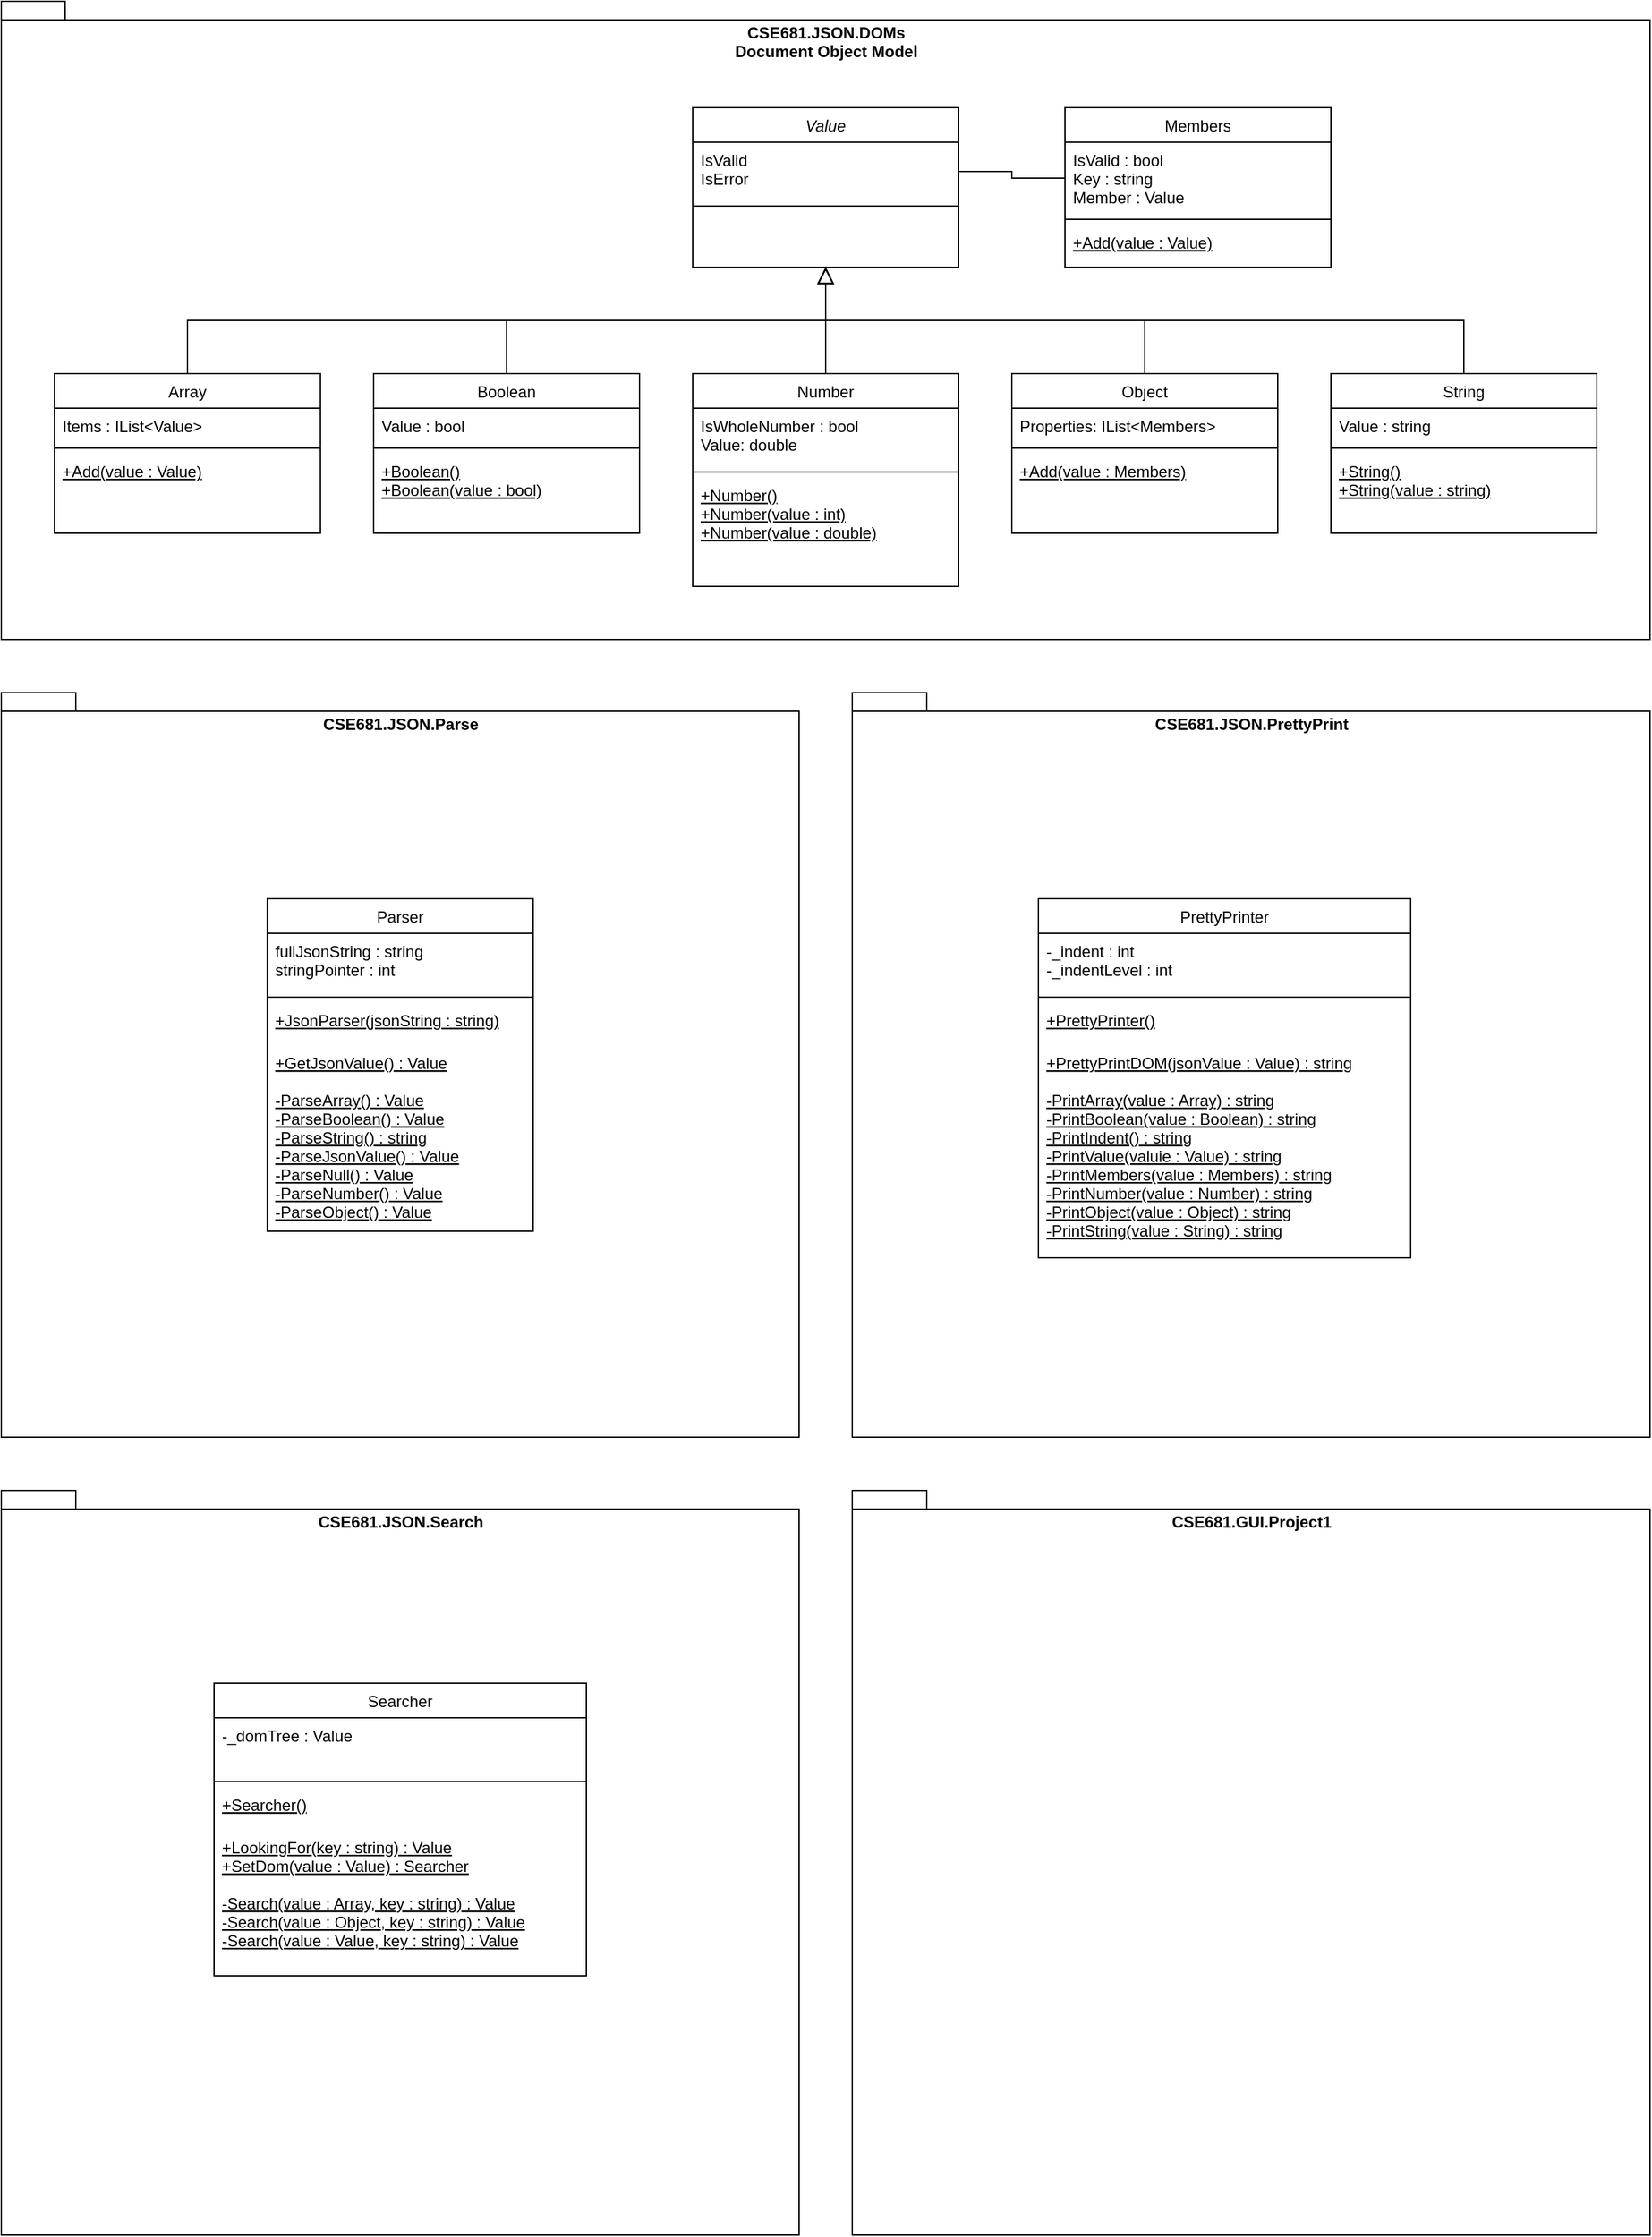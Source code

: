 <mxfile version="16.4.5" type="github">
  <diagram id="C5RBs43oDa-KdzZeNtuy" name="Page-1">
    <mxGraphModel dx="1497" dy="827" grid="1" gridSize="10" guides="1" tooltips="1" connect="1" arrows="1" fold="1" page="1" pageScale="1" pageWidth="827" pageHeight="1169" math="0" shadow="0">
      <root>
        <mxCell id="WIyWlLk6GJQsqaUBKTNV-0" />
        <mxCell id="WIyWlLk6GJQsqaUBKTNV-1" parent="WIyWlLk6GJQsqaUBKTNV-0" />
        <mxCell id="sfLdlahzWvJpNxIBfHya-31" value="CSE681.JSON.DOMs&lt;div&gt;&lt;span&gt;Document Object Model&lt;/span&gt;&lt;/div&gt;" style="shape=folder;fontStyle=1;spacingTop=10;tabWidth=40;tabHeight=14;tabPosition=left;html=1;align=center;horizontal=1;verticalAlign=top;" vertex="1" parent="WIyWlLk6GJQsqaUBKTNV-1">
          <mxGeometry x="320" y="80" width="1240" height="480" as="geometry" />
        </mxCell>
        <mxCell id="zkfFHV4jXpPFQw0GAbJ--0" value="Value" style="swimlane;fontStyle=2;align=center;verticalAlign=top;childLayout=stackLayout;horizontal=1;startSize=26;horizontalStack=0;resizeParent=1;resizeLast=0;collapsible=1;marginBottom=0;rounded=0;shadow=0;strokeWidth=1;" parent="WIyWlLk6GJQsqaUBKTNV-1" vertex="1">
          <mxGeometry x="840" y="160" width="200" height="120" as="geometry">
            <mxRectangle x="230" y="140" width="160" height="26" as="alternateBounds" />
          </mxGeometry>
        </mxCell>
        <mxCell id="zkfFHV4jXpPFQw0GAbJ--1" value="IsValid&#xa;IsError" style="text;align=left;verticalAlign=top;spacingLeft=4;spacingRight=4;overflow=hidden;rotatable=0;points=[[0,0.5],[1,0.5]];portConstraint=eastwest;" parent="zkfFHV4jXpPFQw0GAbJ--0" vertex="1">
          <mxGeometry y="26" width="200" height="44" as="geometry" />
        </mxCell>
        <mxCell id="zkfFHV4jXpPFQw0GAbJ--4" value="" style="line;html=1;strokeWidth=1;align=left;verticalAlign=middle;spacingTop=-1;spacingLeft=3;spacingRight=3;rotatable=0;labelPosition=right;points=[];portConstraint=eastwest;" parent="zkfFHV4jXpPFQw0GAbJ--0" vertex="1">
          <mxGeometry y="70" width="200" height="8" as="geometry" />
        </mxCell>
        <mxCell id="zkfFHV4jXpPFQw0GAbJ--6" value="Array" style="swimlane;fontStyle=0;align=center;verticalAlign=top;childLayout=stackLayout;horizontal=1;startSize=26;horizontalStack=0;resizeParent=1;resizeLast=0;collapsible=1;marginBottom=0;rounded=0;shadow=0;strokeWidth=1;" parent="WIyWlLk6GJQsqaUBKTNV-1" vertex="1">
          <mxGeometry x="360" y="360" width="200" height="120" as="geometry">
            <mxRectangle x="130" y="380" width="160" height="26" as="alternateBounds" />
          </mxGeometry>
        </mxCell>
        <mxCell id="zkfFHV4jXpPFQw0GAbJ--7" value="Items : IList&lt;Value&gt;" style="text;align=left;verticalAlign=top;spacingLeft=4;spacingRight=4;overflow=hidden;rotatable=0;points=[[0,0.5],[1,0.5]];portConstraint=eastwest;" parent="zkfFHV4jXpPFQw0GAbJ--6" vertex="1">
          <mxGeometry y="26" width="200" height="26" as="geometry" />
        </mxCell>
        <mxCell id="zkfFHV4jXpPFQw0GAbJ--9" value="" style="line;html=1;strokeWidth=1;align=left;verticalAlign=middle;spacingTop=-1;spacingLeft=3;spacingRight=3;rotatable=0;labelPosition=right;points=[];portConstraint=eastwest;" parent="zkfFHV4jXpPFQw0GAbJ--6" vertex="1">
          <mxGeometry y="52" width="200" height="8" as="geometry" />
        </mxCell>
        <mxCell id="zkfFHV4jXpPFQw0GAbJ--10" value="+Add(value : Value)" style="text;align=left;verticalAlign=top;spacingLeft=4;spacingRight=4;overflow=hidden;rotatable=0;points=[[0,0.5],[1,0.5]];portConstraint=eastwest;fontStyle=4" parent="zkfFHV4jXpPFQw0GAbJ--6" vertex="1">
          <mxGeometry y="60" width="200" height="26" as="geometry" />
        </mxCell>
        <mxCell id="zkfFHV4jXpPFQw0GAbJ--12" value="" style="endArrow=block;endSize=10;endFill=0;shadow=0;strokeWidth=1;rounded=0;edgeStyle=elbowEdgeStyle;elbow=vertical;" parent="WIyWlLk6GJQsqaUBKTNV-1" source="zkfFHV4jXpPFQw0GAbJ--6" target="zkfFHV4jXpPFQw0GAbJ--0" edge="1">
          <mxGeometry width="160" relative="1" as="geometry">
            <mxPoint x="840" y="203" as="sourcePoint" />
            <mxPoint x="840" y="203" as="targetPoint" />
          </mxGeometry>
        </mxCell>
        <mxCell id="zkfFHV4jXpPFQw0GAbJ--16" value="" style="endArrow=block;endSize=10;endFill=0;shadow=0;strokeWidth=1;rounded=0;edgeStyle=elbowEdgeStyle;elbow=vertical;exitX=0.5;exitY=0;exitDx=0;exitDy=0;" parent="WIyWlLk6GJQsqaUBKTNV-1" source="sfLdlahzWvJpNxIBfHya-0" target="zkfFHV4jXpPFQw0GAbJ--0" edge="1">
          <mxGeometry width="160" relative="1" as="geometry">
            <mxPoint x="1050" y="360" as="sourcePoint" />
            <mxPoint x="950" y="271" as="targetPoint" />
          </mxGeometry>
        </mxCell>
        <mxCell id="sfLdlahzWvJpNxIBfHya-0" value="Boolean" style="swimlane;fontStyle=0;align=center;verticalAlign=top;childLayout=stackLayout;horizontal=1;startSize=26;horizontalStack=0;resizeParent=1;resizeLast=0;collapsible=1;marginBottom=0;rounded=0;shadow=0;strokeWidth=1;" vertex="1" parent="WIyWlLk6GJQsqaUBKTNV-1">
          <mxGeometry x="600" y="360" width="200" height="120" as="geometry">
            <mxRectangle x="130" y="380" width="160" height="26" as="alternateBounds" />
          </mxGeometry>
        </mxCell>
        <mxCell id="sfLdlahzWvJpNxIBfHya-1" value="Value : bool" style="text;align=left;verticalAlign=top;spacingLeft=4;spacingRight=4;overflow=hidden;rotatable=0;points=[[0,0.5],[1,0.5]];portConstraint=eastwest;" vertex="1" parent="sfLdlahzWvJpNxIBfHya-0">
          <mxGeometry y="26" width="200" height="26" as="geometry" />
        </mxCell>
        <mxCell id="sfLdlahzWvJpNxIBfHya-2" value="" style="line;html=1;strokeWidth=1;align=left;verticalAlign=middle;spacingTop=-1;spacingLeft=3;spacingRight=3;rotatable=0;labelPosition=right;points=[];portConstraint=eastwest;" vertex="1" parent="sfLdlahzWvJpNxIBfHya-0">
          <mxGeometry y="52" width="200" height="8" as="geometry" />
        </mxCell>
        <mxCell id="sfLdlahzWvJpNxIBfHya-3" value="+Boolean()&#xa;+Boolean(value : bool)" style="text;align=left;verticalAlign=top;spacingLeft=4;spacingRight=4;overflow=hidden;rotatable=0;points=[[0,0.5],[1,0.5]];portConstraint=eastwest;fontStyle=4" vertex="1" parent="sfLdlahzWvJpNxIBfHya-0">
          <mxGeometry y="60" width="200" height="40" as="geometry" />
        </mxCell>
        <mxCell id="sfLdlahzWvJpNxIBfHya-4" value="Members" style="swimlane;fontStyle=0;align=center;verticalAlign=top;childLayout=stackLayout;horizontal=1;startSize=26;horizontalStack=0;resizeParent=1;resizeLast=0;collapsible=1;marginBottom=0;rounded=0;shadow=0;strokeWidth=1;" vertex="1" parent="WIyWlLk6GJQsqaUBKTNV-1">
          <mxGeometry x="1120" y="160" width="200" height="120" as="geometry">
            <mxRectangle x="130" y="380" width="160" height="26" as="alternateBounds" />
          </mxGeometry>
        </mxCell>
        <mxCell id="sfLdlahzWvJpNxIBfHya-5" value="IsValid : bool &#xa;Key : string&#xa;Member : Value&#xa;" style="text;align=left;verticalAlign=top;spacingLeft=4;spacingRight=4;overflow=hidden;rotatable=0;points=[[0,0.5],[1,0.5]];portConstraint=eastwest;" vertex="1" parent="sfLdlahzWvJpNxIBfHya-4">
          <mxGeometry y="26" width="200" height="54" as="geometry" />
        </mxCell>
        <mxCell id="sfLdlahzWvJpNxIBfHya-6" value="" style="line;html=1;strokeWidth=1;align=left;verticalAlign=middle;spacingTop=-1;spacingLeft=3;spacingRight=3;rotatable=0;labelPosition=right;points=[];portConstraint=eastwest;" vertex="1" parent="sfLdlahzWvJpNxIBfHya-4">
          <mxGeometry y="80" width="200" height="8" as="geometry" />
        </mxCell>
        <mxCell id="sfLdlahzWvJpNxIBfHya-7" value="+Add(value : Value)" style="text;align=left;verticalAlign=top;spacingLeft=4;spacingRight=4;overflow=hidden;rotatable=0;points=[[0,0.5],[1,0.5]];portConstraint=eastwest;fontStyle=4" vertex="1" parent="sfLdlahzWvJpNxIBfHya-4">
          <mxGeometry y="88" width="200" height="26" as="geometry" />
        </mxCell>
        <mxCell id="sfLdlahzWvJpNxIBfHya-13" value="Number" style="swimlane;fontStyle=0;align=center;verticalAlign=top;childLayout=stackLayout;horizontal=1;startSize=26;horizontalStack=0;resizeParent=1;resizeLast=0;collapsible=1;marginBottom=0;rounded=0;shadow=0;strokeWidth=1;" vertex="1" parent="WIyWlLk6GJQsqaUBKTNV-1">
          <mxGeometry x="840" y="360" width="200" height="160" as="geometry">
            <mxRectangle x="130" y="380" width="160" height="26" as="alternateBounds" />
          </mxGeometry>
        </mxCell>
        <mxCell id="sfLdlahzWvJpNxIBfHya-14" value="IsWholeNumber : bool&#xa;Value: double" style="text;align=left;verticalAlign=top;spacingLeft=4;spacingRight=4;overflow=hidden;rotatable=0;points=[[0,0.5],[1,0.5]];portConstraint=eastwest;" vertex="1" parent="sfLdlahzWvJpNxIBfHya-13">
          <mxGeometry y="26" width="200" height="44" as="geometry" />
        </mxCell>
        <mxCell id="sfLdlahzWvJpNxIBfHya-15" value="" style="line;html=1;strokeWidth=1;align=left;verticalAlign=middle;spacingTop=-1;spacingLeft=3;spacingRight=3;rotatable=0;labelPosition=right;points=[];portConstraint=eastwest;" vertex="1" parent="sfLdlahzWvJpNxIBfHya-13">
          <mxGeometry y="70" width="200" height="8" as="geometry" />
        </mxCell>
        <mxCell id="sfLdlahzWvJpNxIBfHya-16" value="+Number()&#xa;+Number(value : int)&#xa;+Number(value : double)" style="text;align=left;verticalAlign=top;spacingLeft=4;spacingRight=4;overflow=hidden;rotatable=0;points=[[0,0.5],[1,0.5]];portConstraint=eastwest;fontStyle=4" vertex="1" parent="sfLdlahzWvJpNxIBfHya-13">
          <mxGeometry y="78" width="200" height="60" as="geometry" />
        </mxCell>
        <mxCell id="sfLdlahzWvJpNxIBfHya-19" value="Object" style="swimlane;fontStyle=0;align=center;verticalAlign=top;childLayout=stackLayout;horizontal=1;startSize=26;horizontalStack=0;resizeParent=1;resizeLast=0;collapsible=1;marginBottom=0;rounded=0;shadow=0;strokeWidth=1;" vertex="1" parent="WIyWlLk6GJQsqaUBKTNV-1">
          <mxGeometry x="1080" y="360" width="200" height="120" as="geometry">
            <mxRectangle x="130" y="380" width="160" height="26" as="alternateBounds" />
          </mxGeometry>
        </mxCell>
        <mxCell id="sfLdlahzWvJpNxIBfHya-20" value="Properties: IList&lt;Members&gt;" style="text;align=left;verticalAlign=top;spacingLeft=4;spacingRight=4;overflow=hidden;rotatable=0;points=[[0,0.5],[1,0.5]];portConstraint=eastwest;" vertex="1" parent="sfLdlahzWvJpNxIBfHya-19">
          <mxGeometry y="26" width="200" height="26" as="geometry" />
        </mxCell>
        <mxCell id="sfLdlahzWvJpNxIBfHya-21" value="" style="line;html=1;strokeWidth=1;align=left;verticalAlign=middle;spacingTop=-1;spacingLeft=3;spacingRight=3;rotatable=0;labelPosition=right;points=[];portConstraint=eastwest;" vertex="1" parent="sfLdlahzWvJpNxIBfHya-19">
          <mxGeometry y="52" width="200" height="8" as="geometry" />
        </mxCell>
        <mxCell id="sfLdlahzWvJpNxIBfHya-22" value="+Add(value : Members)" style="text;align=left;verticalAlign=top;spacingLeft=4;spacingRight=4;overflow=hidden;rotatable=0;points=[[0,0.5],[1,0.5]];portConstraint=eastwest;fontStyle=4" vertex="1" parent="sfLdlahzWvJpNxIBfHya-19">
          <mxGeometry y="60" width="200" height="26" as="geometry" />
        </mxCell>
        <mxCell id="sfLdlahzWvJpNxIBfHya-23" value="String" style="swimlane;fontStyle=0;align=center;verticalAlign=top;childLayout=stackLayout;horizontal=1;startSize=26;horizontalStack=0;resizeParent=1;resizeLast=0;collapsible=1;marginBottom=0;rounded=0;shadow=0;strokeWidth=1;" vertex="1" parent="WIyWlLk6GJQsqaUBKTNV-1">
          <mxGeometry x="1320" y="360" width="200" height="120" as="geometry">
            <mxRectangle x="130" y="380" width="160" height="26" as="alternateBounds" />
          </mxGeometry>
        </mxCell>
        <mxCell id="sfLdlahzWvJpNxIBfHya-24" value="Value : string" style="text;align=left;verticalAlign=top;spacingLeft=4;spacingRight=4;overflow=hidden;rotatable=0;points=[[0,0.5],[1,0.5]];portConstraint=eastwest;" vertex="1" parent="sfLdlahzWvJpNxIBfHya-23">
          <mxGeometry y="26" width="200" height="26" as="geometry" />
        </mxCell>
        <mxCell id="sfLdlahzWvJpNxIBfHya-25" value="" style="line;html=1;strokeWidth=1;align=left;verticalAlign=middle;spacingTop=-1;spacingLeft=3;spacingRight=3;rotatable=0;labelPosition=right;points=[];portConstraint=eastwest;" vertex="1" parent="sfLdlahzWvJpNxIBfHya-23">
          <mxGeometry y="52" width="200" height="8" as="geometry" />
        </mxCell>
        <mxCell id="sfLdlahzWvJpNxIBfHya-26" value="+String()&#xa;+String(value : string)" style="text;align=left;verticalAlign=top;spacingLeft=4;spacingRight=4;overflow=hidden;rotatable=0;points=[[0,0.5],[1,0.5]];portConstraint=eastwest;fontStyle=4" vertex="1" parent="sfLdlahzWvJpNxIBfHya-23">
          <mxGeometry y="60" width="200" height="40" as="geometry" />
        </mxCell>
        <mxCell id="sfLdlahzWvJpNxIBfHya-27" value="" style="endArrow=block;endSize=10;endFill=0;shadow=0;strokeWidth=1;rounded=0;edgeStyle=elbowEdgeStyle;elbow=vertical;exitX=0.5;exitY=0;exitDx=0;exitDy=0;entryX=0.5;entryY=1;entryDx=0;entryDy=0;" edge="1" parent="WIyWlLk6GJQsqaUBKTNV-1" source="sfLdlahzWvJpNxIBfHya-13" target="zkfFHV4jXpPFQw0GAbJ--0">
          <mxGeometry width="160" relative="1" as="geometry">
            <mxPoint x="1050" y="370" as="sourcePoint" />
            <mxPoint x="950" y="268" as="targetPoint" />
          </mxGeometry>
        </mxCell>
        <mxCell id="sfLdlahzWvJpNxIBfHya-28" value="" style="endArrow=block;endSize=10;endFill=0;shadow=0;strokeWidth=1;rounded=0;edgeStyle=elbowEdgeStyle;elbow=vertical;exitX=0.5;exitY=0;exitDx=0;exitDy=0;entryX=0.5;entryY=1;entryDx=0;entryDy=0;" edge="1" parent="WIyWlLk6GJQsqaUBKTNV-1" source="sfLdlahzWvJpNxIBfHya-19" target="zkfFHV4jXpPFQw0GAbJ--0">
          <mxGeometry width="160" relative="1" as="geometry">
            <mxPoint x="1060" y="380" as="sourcePoint" />
            <mxPoint x="960" y="278" as="targetPoint" />
          </mxGeometry>
        </mxCell>
        <mxCell id="sfLdlahzWvJpNxIBfHya-29" value="" style="endArrow=block;endSize=10;endFill=0;shadow=0;strokeWidth=1;rounded=0;edgeStyle=elbowEdgeStyle;elbow=vertical;exitX=0.5;exitY=0;exitDx=0;exitDy=0;entryX=0.5;entryY=1;entryDx=0;entryDy=0;" edge="1" parent="WIyWlLk6GJQsqaUBKTNV-1" source="sfLdlahzWvJpNxIBfHya-23" target="zkfFHV4jXpPFQw0GAbJ--0">
          <mxGeometry width="160" relative="1" as="geometry">
            <mxPoint x="1070" y="390" as="sourcePoint" />
            <mxPoint x="970" y="288" as="targetPoint" />
          </mxGeometry>
        </mxCell>
        <mxCell id="sfLdlahzWvJpNxIBfHya-30" style="edgeStyle=orthogonalEdgeStyle;rounded=0;orthogonalLoop=1;jettySize=auto;html=1;exitX=0;exitY=0.5;exitDx=0;exitDy=0;entryX=1;entryY=0.5;entryDx=0;entryDy=0;endArrow=none;endFill=0;" edge="1" parent="WIyWlLk6GJQsqaUBKTNV-1" source="sfLdlahzWvJpNxIBfHya-5" target="zkfFHV4jXpPFQw0GAbJ--1">
          <mxGeometry relative="1" as="geometry">
            <mxPoint x="1520" y="185" as="sourcePoint" />
          </mxGeometry>
        </mxCell>
        <mxCell id="sfLdlahzWvJpNxIBfHya-32" value="CSE681.JSON.&lt;span&gt;Parse&lt;/span&gt;" style="shape=folder;fontStyle=1;spacingTop=10;tabWidth=40;tabHeight=14;tabPosition=left;html=1;align=center;horizontal=1;verticalAlign=top;" vertex="1" parent="WIyWlLk6GJQsqaUBKTNV-1">
          <mxGeometry x="320" y="600" width="600" height="560" as="geometry" />
        </mxCell>
        <mxCell id="sfLdlahzWvJpNxIBfHya-33" value="Parser" style="swimlane;fontStyle=0;align=center;verticalAlign=top;childLayout=stackLayout;horizontal=1;startSize=26;horizontalStack=0;resizeParent=1;resizeLast=0;collapsible=1;marginBottom=0;rounded=0;shadow=0;strokeWidth=1;" vertex="1" parent="WIyWlLk6GJQsqaUBKTNV-1">
          <mxGeometry x="520" y="755" width="200" height="250" as="geometry">
            <mxRectangle x="130" y="380" width="160" height="26" as="alternateBounds" />
          </mxGeometry>
        </mxCell>
        <mxCell id="sfLdlahzWvJpNxIBfHya-34" value="fullJsonString : string&#xa;stringPointer : int" style="text;align=left;verticalAlign=top;spacingLeft=4;spacingRight=4;overflow=hidden;rotatable=0;points=[[0,0.5],[1,0.5]];portConstraint=eastwest;" vertex="1" parent="sfLdlahzWvJpNxIBfHya-33">
          <mxGeometry y="26" width="200" height="44" as="geometry" />
        </mxCell>
        <mxCell id="sfLdlahzWvJpNxIBfHya-35" value="" style="line;html=1;strokeWidth=1;align=left;verticalAlign=middle;spacingTop=-1;spacingLeft=3;spacingRight=3;rotatable=0;labelPosition=right;points=[];portConstraint=eastwest;" vertex="1" parent="sfLdlahzWvJpNxIBfHya-33">
          <mxGeometry y="70" width="200" height="8" as="geometry" />
        </mxCell>
        <mxCell id="sfLdlahzWvJpNxIBfHya-36" value="+JsonParser(jsonString : string)" style="text;align=left;verticalAlign=top;spacingLeft=4;spacingRight=4;overflow=hidden;rotatable=0;points=[[0,0.5],[1,0.5]];portConstraint=eastwest;fontStyle=4" vertex="1" parent="sfLdlahzWvJpNxIBfHya-33">
          <mxGeometry y="78" width="200" height="32" as="geometry" />
        </mxCell>
        <mxCell id="sfLdlahzWvJpNxIBfHya-37" value="+GetJsonValue() : Value&#xa;&#xa;-ParseArray() : Value&#xa;-ParseBoolean() : Value&#xa;-ParseString() : string&#xa;-ParseJsonValue() : Value&#xa;-ParseNull() : Value&#xa;-ParseNumber() : Value&#xa;-ParseObject() : Value&#xa;" style="text;align=left;verticalAlign=top;spacingLeft=4;spacingRight=4;overflow=hidden;rotatable=0;points=[[0,0.5],[1,0.5]];portConstraint=eastwest;fontStyle=4" vertex="1" parent="sfLdlahzWvJpNxIBfHya-33">
          <mxGeometry y="110" width="200" height="140" as="geometry" />
        </mxCell>
        <mxCell id="sfLdlahzWvJpNxIBfHya-38" value="CSE681.JSON.&lt;span&gt;PrettyPrint&lt;/span&gt;" style="shape=folder;fontStyle=1;spacingTop=10;tabWidth=40;tabHeight=14;tabPosition=left;html=1;align=center;horizontal=1;verticalAlign=top;" vertex="1" parent="WIyWlLk6GJQsqaUBKTNV-1">
          <mxGeometry x="960" y="600" width="600" height="560" as="geometry" />
        </mxCell>
        <mxCell id="sfLdlahzWvJpNxIBfHya-39" value="PrettyPrinter" style="swimlane;fontStyle=0;align=center;verticalAlign=top;childLayout=stackLayout;horizontal=1;startSize=26;horizontalStack=0;resizeParent=1;resizeLast=0;collapsible=1;marginBottom=0;rounded=0;shadow=0;strokeWidth=1;" vertex="1" parent="WIyWlLk6GJQsqaUBKTNV-1">
          <mxGeometry x="1100" y="755" width="280" height="270" as="geometry">
            <mxRectangle x="130" y="380" width="160" height="26" as="alternateBounds" />
          </mxGeometry>
        </mxCell>
        <mxCell id="sfLdlahzWvJpNxIBfHya-40" value="-_indent : int&#xa;-_indentLevel : int" style="text;align=left;verticalAlign=top;spacingLeft=4;spacingRight=4;overflow=hidden;rotatable=0;points=[[0,0.5],[1,0.5]];portConstraint=eastwest;" vertex="1" parent="sfLdlahzWvJpNxIBfHya-39">
          <mxGeometry y="26" width="280" height="44" as="geometry" />
        </mxCell>
        <mxCell id="sfLdlahzWvJpNxIBfHya-41" value="" style="line;html=1;strokeWidth=1;align=left;verticalAlign=middle;spacingTop=-1;spacingLeft=3;spacingRight=3;rotatable=0;labelPosition=right;points=[];portConstraint=eastwest;" vertex="1" parent="sfLdlahzWvJpNxIBfHya-39">
          <mxGeometry y="70" width="280" height="8" as="geometry" />
        </mxCell>
        <mxCell id="sfLdlahzWvJpNxIBfHya-42" value="+PrettyPrinter()" style="text;align=left;verticalAlign=top;spacingLeft=4;spacingRight=4;overflow=hidden;rotatable=0;points=[[0,0.5],[1,0.5]];portConstraint=eastwest;fontStyle=4" vertex="1" parent="sfLdlahzWvJpNxIBfHya-39">
          <mxGeometry y="78" width="280" height="32" as="geometry" />
        </mxCell>
        <mxCell id="sfLdlahzWvJpNxIBfHya-43" value="+PrettyPrintDOM(jsonValue : Value) : string&#xa;&#xa;-PrintArray(value : Array) : string&#xa;-PrintBoolean(value : Boolean) : string&#xa;-PrintIndent() : string&#xa;-PrintValue(valuie : Value) : string&#xa;-PrintMembers(value : Members) : string&#xa;-PrintNumber(value : Number) : string&#xa;-PrintObject(value : Object) : string&#xa;-PrintString(value : String) : string" style="text;align=left;verticalAlign=top;spacingLeft=4;spacingRight=4;overflow=hidden;rotatable=0;points=[[0,0.5],[1,0.5]];portConstraint=eastwest;fontStyle=4" vertex="1" parent="sfLdlahzWvJpNxIBfHya-39">
          <mxGeometry y="110" width="280" height="160" as="geometry" />
        </mxCell>
        <mxCell id="sfLdlahzWvJpNxIBfHya-44" value="CSE681.JSON.Search" style="shape=folder;fontStyle=1;spacingTop=10;tabWidth=40;tabHeight=14;tabPosition=left;html=1;align=center;horizontal=1;verticalAlign=top;" vertex="1" parent="WIyWlLk6GJQsqaUBKTNV-1">
          <mxGeometry x="320" y="1200" width="600" height="560" as="geometry" />
        </mxCell>
        <mxCell id="sfLdlahzWvJpNxIBfHya-45" value="CSE681.GUI.Project1" style="shape=folder;fontStyle=1;spacingTop=10;tabWidth=40;tabHeight=14;tabPosition=left;html=1;align=center;horizontal=1;verticalAlign=top;" vertex="1" parent="WIyWlLk6GJQsqaUBKTNV-1">
          <mxGeometry x="960" y="1200" width="600" height="560" as="geometry" />
        </mxCell>
        <mxCell id="sfLdlahzWvJpNxIBfHya-47" value="Searcher" style="swimlane;fontStyle=0;align=center;verticalAlign=top;childLayout=stackLayout;horizontal=1;startSize=26;horizontalStack=0;resizeParent=1;resizeLast=0;collapsible=1;marginBottom=0;rounded=0;shadow=0;strokeWidth=1;" vertex="1" parent="WIyWlLk6GJQsqaUBKTNV-1">
          <mxGeometry x="480" y="1345" width="280" height="220" as="geometry">
            <mxRectangle x="130" y="380" width="160" height="26" as="alternateBounds" />
          </mxGeometry>
        </mxCell>
        <mxCell id="sfLdlahzWvJpNxIBfHya-48" value="-_domTree : Value" style="text;align=left;verticalAlign=top;spacingLeft=4;spacingRight=4;overflow=hidden;rotatable=0;points=[[0,0.5],[1,0.5]];portConstraint=eastwest;" vertex="1" parent="sfLdlahzWvJpNxIBfHya-47">
          <mxGeometry y="26" width="280" height="44" as="geometry" />
        </mxCell>
        <mxCell id="sfLdlahzWvJpNxIBfHya-49" value="" style="line;html=1;strokeWidth=1;align=left;verticalAlign=middle;spacingTop=-1;spacingLeft=3;spacingRight=3;rotatable=0;labelPosition=right;points=[];portConstraint=eastwest;" vertex="1" parent="sfLdlahzWvJpNxIBfHya-47">
          <mxGeometry y="70" width="280" height="8" as="geometry" />
        </mxCell>
        <mxCell id="sfLdlahzWvJpNxIBfHya-50" value="+Searcher()" style="text;align=left;verticalAlign=top;spacingLeft=4;spacingRight=4;overflow=hidden;rotatable=0;points=[[0,0.5],[1,0.5]];portConstraint=eastwest;fontStyle=4" vertex="1" parent="sfLdlahzWvJpNxIBfHya-47">
          <mxGeometry y="78" width="280" height="32" as="geometry" />
        </mxCell>
        <mxCell id="sfLdlahzWvJpNxIBfHya-51" value="+LookingFor(key : string) : Value&#xa;+SetDom(value : Value) : Searcher&#xa;&#xa;-Search(value : Array, key : string) : Value&#xa;-Search(value : Object, key : string) : Value&#xa;-Search(value : Value, key : string) : Value" style="text;align=left;verticalAlign=top;spacingLeft=4;spacingRight=4;overflow=hidden;rotatable=0;points=[[0,0.5],[1,0.5]];portConstraint=eastwest;fontStyle=4" vertex="1" parent="sfLdlahzWvJpNxIBfHya-47">
          <mxGeometry y="110" width="280" height="110" as="geometry" />
        </mxCell>
      </root>
    </mxGraphModel>
  </diagram>
</mxfile>
